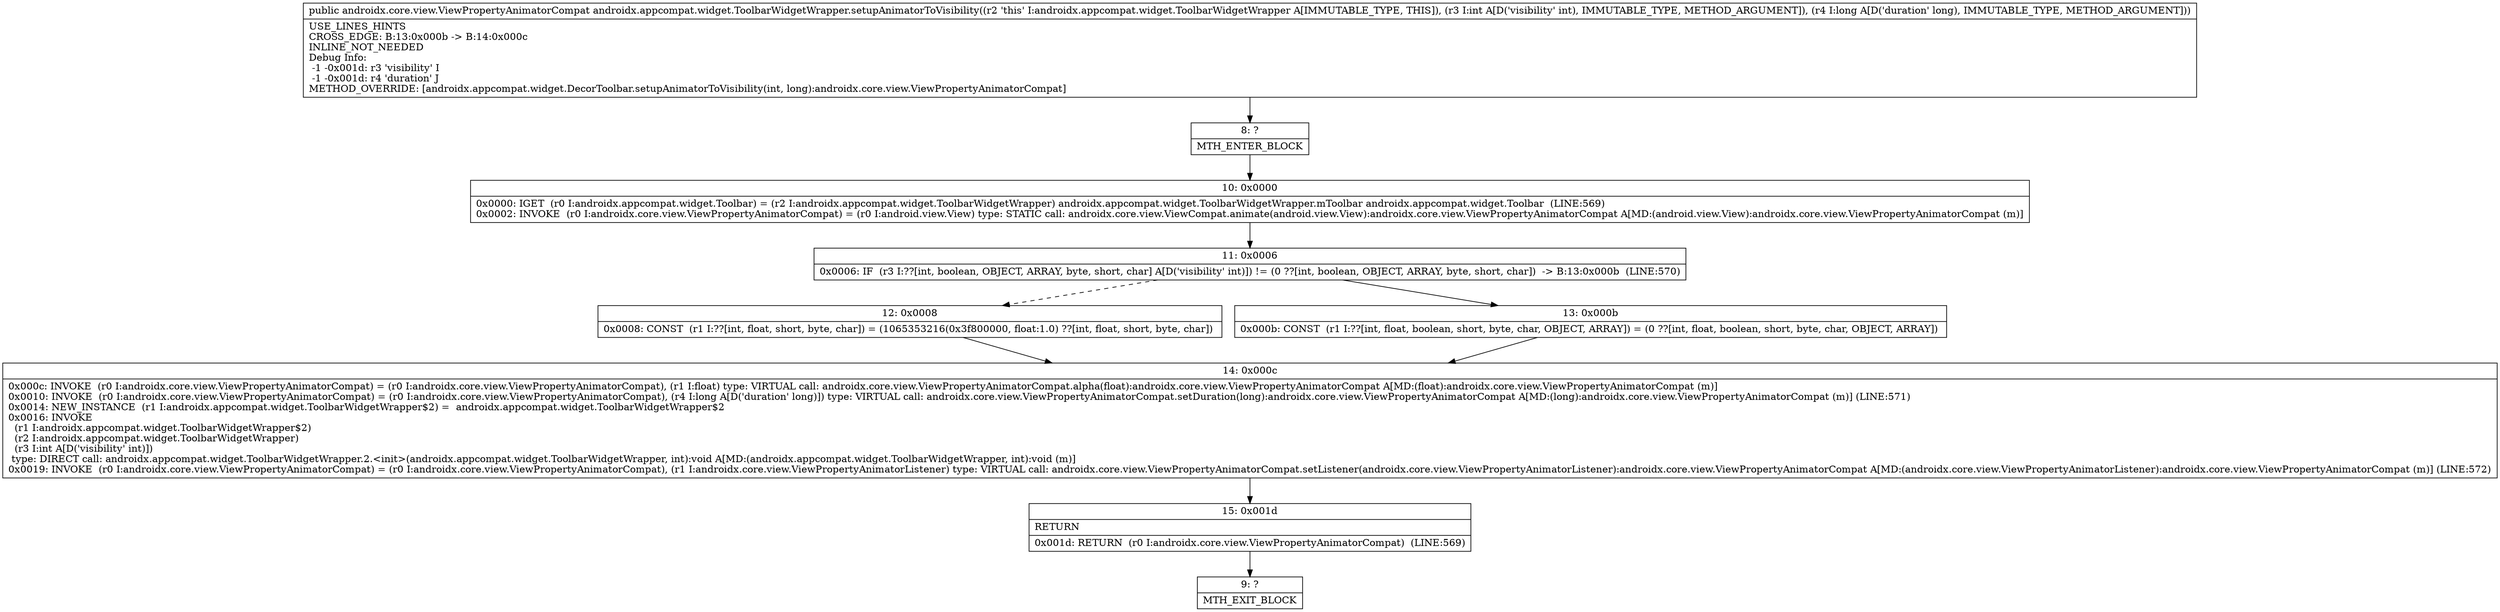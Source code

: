 digraph "CFG forandroidx.appcompat.widget.ToolbarWidgetWrapper.setupAnimatorToVisibility(IJ)Landroidx\/core\/view\/ViewPropertyAnimatorCompat;" {
Node_8 [shape=record,label="{8\:\ ?|MTH_ENTER_BLOCK\l}"];
Node_10 [shape=record,label="{10\:\ 0x0000|0x0000: IGET  (r0 I:androidx.appcompat.widget.Toolbar) = (r2 I:androidx.appcompat.widget.ToolbarWidgetWrapper) androidx.appcompat.widget.ToolbarWidgetWrapper.mToolbar androidx.appcompat.widget.Toolbar  (LINE:569)\l0x0002: INVOKE  (r0 I:androidx.core.view.ViewPropertyAnimatorCompat) = (r0 I:android.view.View) type: STATIC call: androidx.core.view.ViewCompat.animate(android.view.View):androidx.core.view.ViewPropertyAnimatorCompat A[MD:(android.view.View):androidx.core.view.ViewPropertyAnimatorCompat (m)]\l}"];
Node_11 [shape=record,label="{11\:\ 0x0006|0x0006: IF  (r3 I:??[int, boolean, OBJECT, ARRAY, byte, short, char] A[D('visibility' int)]) != (0 ??[int, boolean, OBJECT, ARRAY, byte, short, char])  \-\> B:13:0x000b  (LINE:570)\l}"];
Node_12 [shape=record,label="{12\:\ 0x0008|0x0008: CONST  (r1 I:??[int, float, short, byte, char]) = (1065353216(0x3f800000, float:1.0) ??[int, float, short, byte, char]) \l}"];
Node_14 [shape=record,label="{14\:\ 0x000c|0x000c: INVOKE  (r0 I:androidx.core.view.ViewPropertyAnimatorCompat) = (r0 I:androidx.core.view.ViewPropertyAnimatorCompat), (r1 I:float) type: VIRTUAL call: androidx.core.view.ViewPropertyAnimatorCompat.alpha(float):androidx.core.view.ViewPropertyAnimatorCompat A[MD:(float):androidx.core.view.ViewPropertyAnimatorCompat (m)]\l0x0010: INVOKE  (r0 I:androidx.core.view.ViewPropertyAnimatorCompat) = (r0 I:androidx.core.view.ViewPropertyAnimatorCompat), (r4 I:long A[D('duration' long)]) type: VIRTUAL call: androidx.core.view.ViewPropertyAnimatorCompat.setDuration(long):androidx.core.view.ViewPropertyAnimatorCompat A[MD:(long):androidx.core.view.ViewPropertyAnimatorCompat (m)] (LINE:571)\l0x0014: NEW_INSTANCE  (r1 I:androidx.appcompat.widget.ToolbarWidgetWrapper$2) =  androidx.appcompat.widget.ToolbarWidgetWrapper$2 \l0x0016: INVOKE  \l  (r1 I:androidx.appcompat.widget.ToolbarWidgetWrapper$2)\l  (r2 I:androidx.appcompat.widget.ToolbarWidgetWrapper)\l  (r3 I:int A[D('visibility' int)])\l type: DIRECT call: androidx.appcompat.widget.ToolbarWidgetWrapper.2.\<init\>(androidx.appcompat.widget.ToolbarWidgetWrapper, int):void A[MD:(androidx.appcompat.widget.ToolbarWidgetWrapper, int):void (m)]\l0x0019: INVOKE  (r0 I:androidx.core.view.ViewPropertyAnimatorCompat) = (r0 I:androidx.core.view.ViewPropertyAnimatorCompat), (r1 I:androidx.core.view.ViewPropertyAnimatorListener) type: VIRTUAL call: androidx.core.view.ViewPropertyAnimatorCompat.setListener(androidx.core.view.ViewPropertyAnimatorListener):androidx.core.view.ViewPropertyAnimatorCompat A[MD:(androidx.core.view.ViewPropertyAnimatorListener):androidx.core.view.ViewPropertyAnimatorCompat (m)] (LINE:572)\l}"];
Node_15 [shape=record,label="{15\:\ 0x001d|RETURN\l|0x001d: RETURN  (r0 I:androidx.core.view.ViewPropertyAnimatorCompat)  (LINE:569)\l}"];
Node_9 [shape=record,label="{9\:\ ?|MTH_EXIT_BLOCK\l}"];
Node_13 [shape=record,label="{13\:\ 0x000b|0x000b: CONST  (r1 I:??[int, float, boolean, short, byte, char, OBJECT, ARRAY]) = (0 ??[int, float, boolean, short, byte, char, OBJECT, ARRAY]) \l}"];
MethodNode[shape=record,label="{public androidx.core.view.ViewPropertyAnimatorCompat androidx.appcompat.widget.ToolbarWidgetWrapper.setupAnimatorToVisibility((r2 'this' I:androidx.appcompat.widget.ToolbarWidgetWrapper A[IMMUTABLE_TYPE, THIS]), (r3 I:int A[D('visibility' int), IMMUTABLE_TYPE, METHOD_ARGUMENT]), (r4 I:long A[D('duration' long), IMMUTABLE_TYPE, METHOD_ARGUMENT]))  | USE_LINES_HINTS\lCROSS_EDGE: B:13:0x000b \-\> B:14:0x000c\lINLINE_NOT_NEEDED\lDebug Info:\l  \-1 \-0x001d: r3 'visibility' I\l  \-1 \-0x001d: r4 'duration' J\lMETHOD_OVERRIDE: [androidx.appcompat.widget.DecorToolbar.setupAnimatorToVisibility(int, long):androidx.core.view.ViewPropertyAnimatorCompat]\l}"];
MethodNode -> Node_8;Node_8 -> Node_10;
Node_10 -> Node_11;
Node_11 -> Node_12[style=dashed];
Node_11 -> Node_13;
Node_12 -> Node_14;
Node_14 -> Node_15;
Node_15 -> Node_9;
Node_13 -> Node_14;
}

